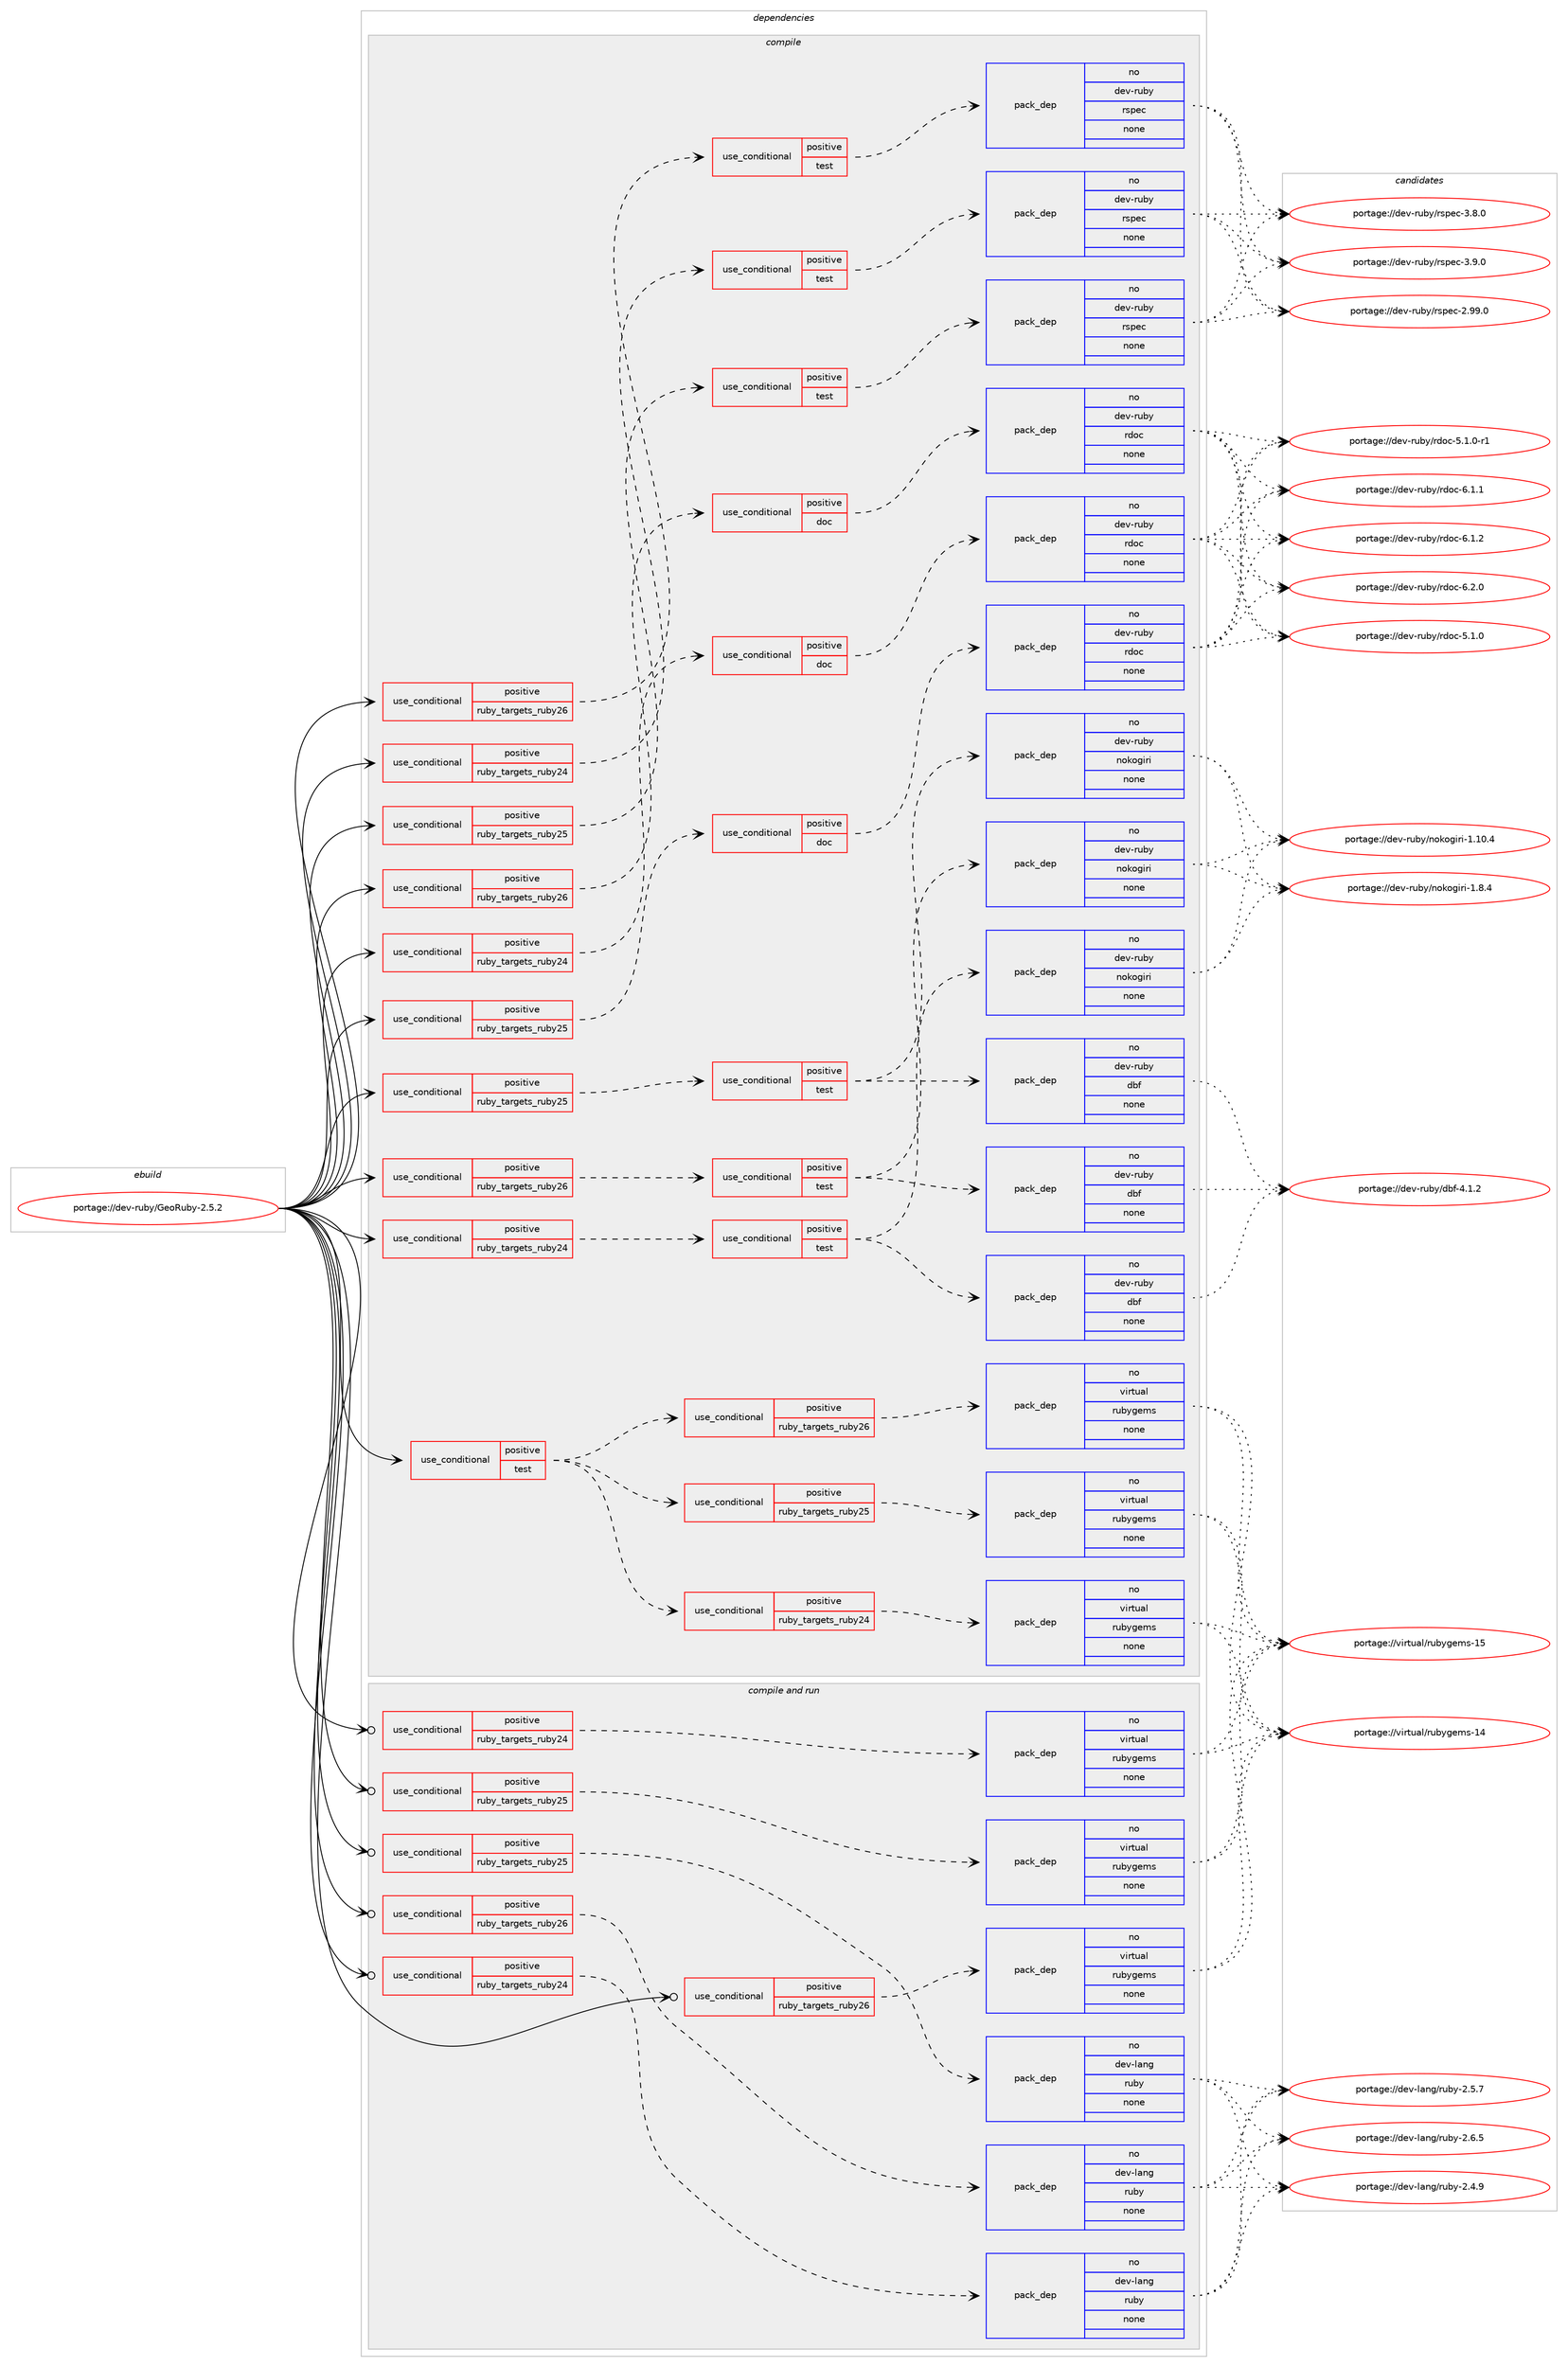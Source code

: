 digraph prolog {

# *************
# Graph options
# *************

newrank=true;
concentrate=true;
compound=true;
graph [rankdir=LR,fontname=Helvetica,fontsize=10,ranksep=1.5];#, ranksep=2.5, nodesep=0.2];
edge  [arrowhead=vee];
node  [fontname=Helvetica,fontsize=10];

# **********
# The ebuild
# **********

subgraph cluster_leftcol {
color=gray;
rank=same;
label=<<i>ebuild</i>>;
id [label="portage://dev-ruby/GeoRuby-2.5.2", color=red, width=4, href="../dev-ruby/GeoRuby-2.5.2.svg"];
}

# ****************
# The dependencies
# ****************

subgraph cluster_midcol {
color=gray;
label=<<i>dependencies</i>>;
subgraph cluster_compile {
fillcolor="#eeeeee";
style=filled;
label=<<i>compile</i>>;
subgraph cond45999 {
dependency208677 [label=<<TABLE BORDER="0" CELLBORDER="1" CELLSPACING="0" CELLPADDING="4"><TR><TD ROWSPAN="3" CELLPADDING="10">use_conditional</TD></TR><TR><TD>positive</TD></TR><TR><TD>ruby_targets_ruby24</TD></TR></TABLE>>, shape=none, color=red];
subgraph cond46000 {
dependency208678 [label=<<TABLE BORDER="0" CELLBORDER="1" CELLSPACING="0" CELLPADDING="4"><TR><TD ROWSPAN="3" CELLPADDING="10">use_conditional</TD></TR><TR><TD>positive</TD></TR><TR><TD>doc</TD></TR></TABLE>>, shape=none, color=red];
subgraph pack159252 {
dependency208679 [label=<<TABLE BORDER="0" CELLBORDER="1" CELLSPACING="0" CELLPADDING="4" WIDTH="220"><TR><TD ROWSPAN="6" CELLPADDING="30">pack_dep</TD></TR><TR><TD WIDTH="110">no</TD></TR><TR><TD>dev-ruby</TD></TR><TR><TD>rdoc</TD></TR><TR><TD>none</TD></TR><TR><TD></TD></TR></TABLE>>, shape=none, color=blue];
}
dependency208678:e -> dependency208679:w [weight=20,style="dashed",arrowhead="vee"];
}
dependency208677:e -> dependency208678:w [weight=20,style="dashed",arrowhead="vee"];
}
id:e -> dependency208677:w [weight=20,style="solid",arrowhead="vee"];
subgraph cond46001 {
dependency208680 [label=<<TABLE BORDER="0" CELLBORDER="1" CELLSPACING="0" CELLPADDING="4"><TR><TD ROWSPAN="3" CELLPADDING="10">use_conditional</TD></TR><TR><TD>positive</TD></TR><TR><TD>ruby_targets_ruby24</TD></TR></TABLE>>, shape=none, color=red];
subgraph cond46002 {
dependency208681 [label=<<TABLE BORDER="0" CELLBORDER="1" CELLSPACING="0" CELLPADDING="4"><TR><TD ROWSPAN="3" CELLPADDING="10">use_conditional</TD></TR><TR><TD>positive</TD></TR><TR><TD>test</TD></TR></TABLE>>, shape=none, color=red];
subgraph pack159253 {
dependency208682 [label=<<TABLE BORDER="0" CELLBORDER="1" CELLSPACING="0" CELLPADDING="4" WIDTH="220"><TR><TD ROWSPAN="6" CELLPADDING="30">pack_dep</TD></TR><TR><TD WIDTH="110">no</TD></TR><TR><TD>dev-ruby</TD></TR><TR><TD>dbf</TD></TR><TR><TD>none</TD></TR><TR><TD></TD></TR></TABLE>>, shape=none, color=blue];
}
dependency208681:e -> dependency208682:w [weight=20,style="dashed",arrowhead="vee"];
subgraph pack159254 {
dependency208683 [label=<<TABLE BORDER="0" CELLBORDER="1" CELLSPACING="0" CELLPADDING="4" WIDTH="220"><TR><TD ROWSPAN="6" CELLPADDING="30">pack_dep</TD></TR><TR><TD WIDTH="110">no</TD></TR><TR><TD>dev-ruby</TD></TR><TR><TD>nokogiri</TD></TR><TR><TD>none</TD></TR><TR><TD></TD></TR></TABLE>>, shape=none, color=blue];
}
dependency208681:e -> dependency208683:w [weight=20,style="dashed",arrowhead="vee"];
}
dependency208680:e -> dependency208681:w [weight=20,style="dashed",arrowhead="vee"];
}
id:e -> dependency208680:w [weight=20,style="solid",arrowhead="vee"];
subgraph cond46003 {
dependency208684 [label=<<TABLE BORDER="0" CELLBORDER="1" CELLSPACING="0" CELLPADDING="4"><TR><TD ROWSPAN="3" CELLPADDING="10">use_conditional</TD></TR><TR><TD>positive</TD></TR><TR><TD>ruby_targets_ruby24</TD></TR></TABLE>>, shape=none, color=red];
subgraph cond46004 {
dependency208685 [label=<<TABLE BORDER="0" CELLBORDER="1" CELLSPACING="0" CELLPADDING="4"><TR><TD ROWSPAN="3" CELLPADDING="10">use_conditional</TD></TR><TR><TD>positive</TD></TR><TR><TD>test</TD></TR></TABLE>>, shape=none, color=red];
subgraph pack159255 {
dependency208686 [label=<<TABLE BORDER="0" CELLBORDER="1" CELLSPACING="0" CELLPADDING="4" WIDTH="220"><TR><TD ROWSPAN="6" CELLPADDING="30">pack_dep</TD></TR><TR><TD WIDTH="110">no</TD></TR><TR><TD>dev-ruby</TD></TR><TR><TD>rspec</TD></TR><TR><TD>none</TD></TR><TR><TD></TD></TR></TABLE>>, shape=none, color=blue];
}
dependency208685:e -> dependency208686:w [weight=20,style="dashed",arrowhead="vee"];
}
dependency208684:e -> dependency208685:w [weight=20,style="dashed",arrowhead="vee"];
}
id:e -> dependency208684:w [weight=20,style="solid",arrowhead="vee"];
subgraph cond46005 {
dependency208687 [label=<<TABLE BORDER="0" CELLBORDER="1" CELLSPACING="0" CELLPADDING="4"><TR><TD ROWSPAN="3" CELLPADDING="10">use_conditional</TD></TR><TR><TD>positive</TD></TR><TR><TD>ruby_targets_ruby25</TD></TR></TABLE>>, shape=none, color=red];
subgraph cond46006 {
dependency208688 [label=<<TABLE BORDER="0" CELLBORDER="1" CELLSPACING="0" CELLPADDING="4"><TR><TD ROWSPAN="3" CELLPADDING="10">use_conditional</TD></TR><TR><TD>positive</TD></TR><TR><TD>doc</TD></TR></TABLE>>, shape=none, color=red];
subgraph pack159256 {
dependency208689 [label=<<TABLE BORDER="0" CELLBORDER="1" CELLSPACING="0" CELLPADDING="4" WIDTH="220"><TR><TD ROWSPAN="6" CELLPADDING="30">pack_dep</TD></TR><TR><TD WIDTH="110">no</TD></TR><TR><TD>dev-ruby</TD></TR><TR><TD>rdoc</TD></TR><TR><TD>none</TD></TR><TR><TD></TD></TR></TABLE>>, shape=none, color=blue];
}
dependency208688:e -> dependency208689:w [weight=20,style="dashed",arrowhead="vee"];
}
dependency208687:e -> dependency208688:w [weight=20,style="dashed",arrowhead="vee"];
}
id:e -> dependency208687:w [weight=20,style="solid",arrowhead="vee"];
subgraph cond46007 {
dependency208690 [label=<<TABLE BORDER="0" CELLBORDER="1" CELLSPACING="0" CELLPADDING="4"><TR><TD ROWSPAN="3" CELLPADDING="10">use_conditional</TD></TR><TR><TD>positive</TD></TR><TR><TD>ruby_targets_ruby25</TD></TR></TABLE>>, shape=none, color=red];
subgraph cond46008 {
dependency208691 [label=<<TABLE BORDER="0" CELLBORDER="1" CELLSPACING="0" CELLPADDING="4"><TR><TD ROWSPAN="3" CELLPADDING="10">use_conditional</TD></TR><TR><TD>positive</TD></TR><TR><TD>test</TD></TR></TABLE>>, shape=none, color=red];
subgraph pack159257 {
dependency208692 [label=<<TABLE BORDER="0" CELLBORDER="1" CELLSPACING="0" CELLPADDING="4" WIDTH="220"><TR><TD ROWSPAN="6" CELLPADDING="30">pack_dep</TD></TR><TR><TD WIDTH="110">no</TD></TR><TR><TD>dev-ruby</TD></TR><TR><TD>dbf</TD></TR><TR><TD>none</TD></TR><TR><TD></TD></TR></TABLE>>, shape=none, color=blue];
}
dependency208691:e -> dependency208692:w [weight=20,style="dashed",arrowhead="vee"];
subgraph pack159258 {
dependency208693 [label=<<TABLE BORDER="0" CELLBORDER="1" CELLSPACING="0" CELLPADDING="4" WIDTH="220"><TR><TD ROWSPAN="6" CELLPADDING="30">pack_dep</TD></TR><TR><TD WIDTH="110">no</TD></TR><TR><TD>dev-ruby</TD></TR><TR><TD>nokogiri</TD></TR><TR><TD>none</TD></TR><TR><TD></TD></TR></TABLE>>, shape=none, color=blue];
}
dependency208691:e -> dependency208693:w [weight=20,style="dashed",arrowhead="vee"];
}
dependency208690:e -> dependency208691:w [weight=20,style="dashed",arrowhead="vee"];
}
id:e -> dependency208690:w [weight=20,style="solid",arrowhead="vee"];
subgraph cond46009 {
dependency208694 [label=<<TABLE BORDER="0" CELLBORDER="1" CELLSPACING="0" CELLPADDING="4"><TR><TD ROWSPAN="3" CELLPADDING="10">use_conditional</TD></TR><TR><TD>positive</TD></TR><TR><TD>ruby_targets_ruby25</TD></TR></TABLE>>, shape=none, color=red];
subgraph cond46010 {
dependency208695 [label=<<TABLE BORDER="0" CELLBORDER="1" CELLSPACING="0" CELLPADDING="4"><TR><TD ROWSPAN="3" CELLPADDING="10">use_conditional</TD></TR><TR><TD>positive</TD></TR><TR><TD>test</TD></TR></TABLE>>, shape=none, color=red];
subgraph pack159259 {
dependency208696 [label=<<TABLE BORDER="0" CELLBORDER="1" CELLSPACING="0" CELLPADDING="4" WIDTH="220"><TR><TD ROWSPAN="6" CELLPADDING="30">pack_dep</TD></TR><TR><TD WIDTH="110">no</TD></TR><TR><TD>dev-ruby</TD></TR><TR><TD>rspec</TD></TR><TR><TD>none</TD></TR><TR><TD></TD></TR></TABLE>>, shape=none, color=blue];
}
dependency208695:e -> dependency208696:w [weight=20,style="dashed",arrowhead="vee"];
}
dependency208694:e -> dependency208695:w [weight=20,style="dashed",arrowhead="vee"];
}
id:e -> dependency208694:w [weight=20,style="solid",arrowhead="vee"];
subgraph cond46011 {
dependency208697 [label=<<TABLE BORDER="0" CELLBORDER="1" CELLSPACING="0" CELLPADDING="4"><TR><TD ROWSPAN="3" CELLPADDING="10">use_conditional</TD></TR><TR><TD>positive</TD></TR><TR><TD>ruby_targets_ruby26</TD></TR></TABLE>>, shape=none, color=red];
subgraph cond46012 {
dependency208698 [label=<<TABLE BORDER="0" CELLBORDER="1" CELLSPACING="0" CELLPADDING="4"><TR><TD ROWSPAN="3" CELLPADDING="10">use_conditional</TD></TR><TR><TD>positive</TD></TR><TR><TD>doc</TD></TR></TABLE>>, shape=none, color=red];
subgraph pack159260 {
dependency208699 [label=<<TABLE BORDER="0" CELLBORDER="1" CELLSPACING="0" CELLPADDING="4" WIDTH="220"><TR><TD ROWSPAN="6" CELLPADDING="30">pack_dep</TD></TR><TR><TD WIDTH="110">no</TD></TR><TR><TD>dev-ruby</TD></TR><TR><TD>rdoc</TD></TR><TR><TD>none</TD></TR><TR><TD></TD></TR></TABLE>>, shape=none, color=blue];
}
dependency208698:e -> dependency208699:w [weight=20,style="dashed",arrowhead="vee"];
}
dependency208697:e -> dependency208698:w [weight=20,style="dashed",arrowhead="vee"];
}
id:e -> dependency208697:w [weight=20,style="solid",arrowhead="vee"];
subgraph cond46013 {
dependency208700 [label=<<TABLE BORDER="0" CELLBORDER="1" CELLSPACING="0" CELLPADDING="4"><TR><TD ROWSPAN="3" CELLPADDING="10">use_conditional</TD></TR><TR><TD>positive</TD></TR><TR><TD>ruby_targets_ruby26</TD></TR></TABLE>>, shape=none, color=red];
subgraph cond46014 {
dependency208701 [label=<<TABLE BORDER="0" CELLBORDER="1" CELLSPACING="0" CELLPADDING="4"><TR><TD ROWSPAN="3" CELLPADDING="10">use_conditional</TD></TR><TR><TD>positive</TD></TR><TR><TD>test</TD></TR></TABLE>>, shape=none, color=red];
subgraph pack159261 {
dependency208702 [label=<<TABLE BORDER="0" CELLBORDER="1" CELLSPACING="0" CELLPADDING="4" WIDTH="220"><TR><TD ROWSPAN="6" CELLPADDING="30">pack_dep</TD></TR><TR><TD WIDTH="110">no</TD></TR><TR><TD>dev-ruby</TD></TR><TR><TD>dbf</TD></TR><TR><TD>none</TD></TR><TR><TD></TD></TR></TABLE>>, shape=none, color=blue];
}
dependency208701:e -> dependency208702:w [weight=20,style="dashed",arrowhead="vee"];
subgraph pack159262 {
dependency208703 [label=<<TABLE BORDER="0" CELLBORDER="1" CELLSPACING="0" CELLPADDING="4" WIDTH="220"><TR><TD ROWSPAN="6" CELLPADDING="30">pack_dep</TD></TR><TR><TD WIDTH="110">no</TD></TR><TR><TD>dev-ruby</TD></TR><TR><TD>nokogiri</TD></TR><TR><TD>none</TD></TR><TR><TD></TD></TR></TABLE>>, shape=none, color=blue];
}
dependency208701:e -> dependency208703:w [weight=20,style="dashed",arrowhead="vee"];
}
dependency208700:e -> dependency208701:w [weight=20,style="dashed",arrowhead="vee"];
}
id:e -> dependency208700:w [weight=20,style="solid",arrowhead="vee"];
subgraph cond46015 {
dependency208704 [label=<<TABLE BORDER="0" CELLBORDER="1" CELLSPACING="0" CELLPADDING="4"><TR><TD ROWSPAN="3" CELLPADDING="10">use_conditional</TD></TR><TR><TD>positive</TD></TR><TR><TD>ruby_targets_ruby26</TD></TR></TABLE>>, shape=none, color=red];
subgraph cond46016 {
dependency208705 [label=<<TABLE BORDER="0" CELLBORDER="1" CELLSPACING="0" CELLPADDING="4"><TR><TD ROWSPAN="3" CELLPADDING="10">use_conditional</TD></TR><TR><TD>positive</TD></TR><TR><TD>test</TD></TR></TABLE>>, shape=none, color=red];
subgraph pack159263 {
dependency208706 [label=<<TABLE BORDER="0" CELLBORDER="1" CELLSPACING="0" CELLPADDING="4" WIDTH="220"><TR><TD ROWSPAN="6" CELLPADDING="30">pack_dep</TD></TR><TR><TD WIDTH="110">no</TD></TR><TR><TD>dev-ruby</TD></TR><TR><TD>rspec</TD></TR><TR><TD>none</TD></TR><TR><TD></TD></TR></TABLE>>, shape=none, color=blue];
}
dependency208705:e -> dependency208706:w [weight=20,style="dashed",arrowhead="vee"];
}
dependency208704:e -> dependency208705:w [weight=20,style="dashed",arrowhead="vee"];
}
id:e -> dependency208704:w [weight=20,style="solid",arrowhead="vee"];
subgraph cond46017 {
dependency208707 [label=<<TABLE BORDER="0" CELLBORDER="1" CELLSPACING="0" CELLPADDING="4"><TR><TD ROWSPAN="3" CELLPADDING="10">use_conditional</TD></TR><TR><TD>positive</TD></TR><TR><TD>test</TD></TR></TABLE>>, shape=none, color=red];
subgraph cond46018 {
dependency208708 [label=<<TABLE BORDER="0" CELLBORDER="1" CELLSPACING="0" CELLPADDING="4"><TR><TD ROWSPAN="3" CELLPADDING="10">use_conditional</TD></TR><TR><TD>positive</TD></TR><TR><TD>ruby_targets_ruby24</TD></TR></TABLE>>, shape=none, color=red];
subgraph pack159264 {
dependency208709 [label=<<TABLE BORDER="0" CELLBORDER="1" CELLSPACING="0" CELLPADDING="4" WIDTH="220"><TR><TD ROWSPAN="6" CELLPADDING="30">pack_dep</TD></TR><TR><TD WIDTH="110">no</TD></TR><TR><TD>virtual</TD></TR><TR><TD>rubygems</TD></TR><TR><TD>none</TD></TR><TR><TD></TD></TR></TABLE>>, shape=none, color=blue];
}
dependency208708:e -> dependency208709:w [weight=20,style="dashed",arrowhead="vee"];
}
dependency208707:e -> dependency208708:w [weight=20,style="dashed",arrowhead="vee"];
subgraph cond46019 {
dependency208710 [label=<<TABLE BORDER="0" CELLBORDER="1" CELLSPACING="0" CELLPADDING="4"><TR><TD ROWSPAN="3" CELLPADDING="10">use_conditional</TD></TR><TR><TD>positive</TD></TR><TR><TD>ruby_targets_ruby25</TD></TR></TABLE>>, shape=none, color=red];
subgraph pack159265 {
dependency208711 [label=<<TABLE BORDER="0" CELLBORDER="1" CELLSPACING="0" CELLPADDING="4" WIDTH="220"><TR><TD ROWSPAN="6" CELLPADDING="30">pack_dep</TD></TR><TR><TD WIDTH="110">no</TD></TR><TR><TD>virtual</TD></TR><TR><TD>rubygems</TD></TR><TR><TD>none</TD></TR><TR><TD></TD></TR></TABLE>>, shape=none, color=blue];
}
dependency208710:e -> dependency208711:w [weight=20,style="dashed",arrowhead="vee"];
}
dependency208707:e -> dependency208710:w [weight=20,style="dashed",arrowhead="vee"];
subgraph cond46020 {
dependency208712 [label=<<TABLE BORDER="0" CELLBORDER="1" CELLSPACING="0" CELLPADDING="4"><TR><TD ROWSPAN="3" CELLPADDING="10">use_conditional</TD></TR><TR><TD>positive</TD></TR><TR><TD>ruby_targets_ruby26</TD></TR></TABLE>>, shape=none, color=red];
subgraph pack159266 {
dependency208713 [label=<<TABLE BORDER="0" CELLBORDER="1" CELLSPACING="0" CELLPADDING="4" WIDTH="220"><TR><TD ROWSPAN="6" CELLPADDING="30">pack_dep</TD></TR><TR><TD WIDTH="110">no</TD></TR><TR><TD>virtual</TD></TR><TR><TD>rubygems</TD></TR><TR><TD>none</TD></TR><TR><TD></TD></TR></TABLE>>, shape=none, color=blue];
}
dependency208712:e -> dependency208713:w [weight=20,style="dashed",arrowhead="vee"];
}
dependency208707:e -> dependency208712:w [weight=20,style="dashed",arrowhead="vee"];
}
id:e -> dependency208707:w [weight=20,style="solid",arrowhead="vee"];
}
subgraph cluster_compileandrun {
fillcolor="#eeeeee";
style=filled;
label=<<i>compile and run</i>>;
subgraph cond46021 {
dependency208714 [label=<<TABLE BORDER="0" CELLBORDER="1" CELLSPACING="0" CELLPADDING="4"><TR><TD ROWSPAN="3" CELLPADDING="10">use_conditional</TD></TR><TR><TD>positive</TD></TR><TR><TD>ruby_targets_ruby24</TD></TR></TABLE>>, shape=none, color=red];
subgraph pack159267 {
dependency208715 [label=<<TABLE BORDER="0" CELLBORDER="1" CELLSPACING="0" CELLPADDING="4" WIDTH="220"><TR><TD ROWSPAN="6" CELLPADDING="30">pack_dep</TD></TR><TR><TD WIDTH="110">no</TD></TR><TR><TD>dev-lang</TD></TR><TR><TD>ruby</TD></TR><TR><TD>none</TD></TR><TR><TD></TD></TR></TABLE>>, shape=none, color=blue];
}
dependency208714:e -> dependency208715:w [weight=20,style="dashed",arrowhead="vee"];
}
id:e -> dependency208714:w [weight=20,style="solid",arrowhead="odotvee"];
subgraph cond46022 {
dependency208716 [label=<<TABLE BORDER="0" CELLBORDER="1" CELLSPACING="0" CELLPADDING="4"><TR><TD ROWSPAN="3" CELLPADDING="10">use_conditional</TD></TR><TR><TD>positive</TD></TR><TR><TD>ruby_targets_ruby24</TD></TR></TABLE>>, shape=none, color=red];
subgraph pack159268 {
dependency208717 [label=<<TABLE BORDER="0" CELLBORDER="1" CELLSPACING="0" CELLPADDING="4" WIDTH="220"><TR><TD ROWSPAN="6" CELLPADDING="30">pack_dep</TD></TR><TR><TD WIDTH="110">no</TD></TR><TR><TD>virtual</TD></TR><TR><TD>rubygems</TD></TR><TR><TD>none</TD></TR><TR><TD></TD></TR></TABLE>>, shape=none, color=blue];
}
dependency208716:e -> dependency208717:w [weight=20,style="dashed",arrowhead="vee"];
}
id:e -> dependency208716:w [weight=20,style="solid",arrowhead="odotvee"];
subgraph cond46023 {
dependency208718 [label=<<TABLE BORDER="0" CELLBORDER="1" CELLSPACING="0" CELLPADDING="4"><TR><TD ROWSPAN="3" CELLPADDING="10">use_conditional</TD></TR><TR><TD>positive</TD></TR><TR><TD>ruby_targets_ruby25</TD></TR></TABLE>>, shape=none, color=red];
subgraph pack159269 {
dependency208719 [label=<<TABLE BORDER="0" CELLBORDER="1" CELLSPACING="0" CELLPADDING="4" WIDTH="220"><TR><TD ROWSPAN="6" CELLPADDING="30">pack_dep</TD></TR><TR><TD WIDTH="110">no</TD></TR><TR><TD>dev-lang</TD></TR><TR><TD>ruby</TD></TR><TR><TD>none</TD></TR><TR><TD></TD></TR></TABLE>>, shape=none, color=blue];
}
dependency208718:e -> dependency208719:w [weight=20,style="dashed",arrowhead="vee"];
}
id:e -> dependency208718:w [weight=20,style="solid",arrowhead="odotvee"];
subgraph cond46024 {
dependency208720 [label=<<TABLE BORDER="0" CELLBORDER="1" CELLSPACING="0" CELLPADDING="4"><TR><TD ROWSPAN="3" CELLPADDING="10">use_conditional</TD></TR><TR><TD>positive</TD></TR><TR><TD>ruby_targets_ruby25</TD></TR></TABLE>>, shape=none, color=red];
subgraph pack159270 {
dependency208721 [label=<<TABLE BORDER="0" CELLBORDER="1" CELLSPACING="0" CELLPADDING="4" WIDTH="220"><TR><TD ROWSPAN="6" CELLPADDING="30">pack_dep</TD></TR><TR><TD WIDTH="110">no</TD></TR><TR><TD>virtual</TD></TR><TR><TD>rubygems</TD></TR><TR><TD>none</TD></TR><TR><TD></TD></TR></TABLE>>, shape=none, color=blue];
}
dependency208720:e -> dependency208721:w [weight=20,style="dashed",arrowhead="vee"];
}
id:e -> dependency208720:w [weight=20,style="solid",arrowhead="odotvee"];
subgraph cond46025 {
dependency208722 [label=<<TABLE BORDER="0" CELLBORDER="1" CELLSPACING="0" CELLPADDING="4"><TR><TD ROWSPAN="3" CELLPADDING="10">use_conditional</TD></TR><TR><TD>positive</TD></TR><TR><TD>ruby_targets_ruby26</TD></TR></TABLE>>, shape=none, color=red];
subgraph pack159271 {
dependency208723 [label=<<TABLE BORDER="0" CELLBORDER="1" CELLSPACING="0" CELLPADDING="4" WIDTH="220"><TR><TD ROWSPAN="6" CELLPADDING="30">pack_dep</TD></TR><TR><TD WIDTH="110">no</TD></TR><TR><TD>dev-lang</TD></TR><TR><TD>ruby</TD></TR><TR><TD>none</TD></TR><TR><TD></TD></TR></TABLE>>, shape=none, color=blue];
}
dependency208722:e -> dependency208723:w [weight=20,style="dashed",arrowhead="vee"];
}
id:e -> dependency208722:w [weight=20,style="solid",arrowhead="odotvee"];
subgraph cond46026 {
dependency208724 [label=<<TABLE BORDER="0" CELLBORDER="1" CELLSPACING="0" CELLPADDING="4"><TR><TD ROWSPAN="3" CELLPADDING="10">use_conditional</TD></TR><TR><TD>positive</TD></TR><TR><TD>ruby_targets_ruby26</TD></TR></TABLE>>, shape=none, color=red];
subgraph pack159272 {
dependency208725 [label=<<TABLE BORDER="0" CELLBORDER="1" CELLSPACING="0" CELLPADDING="4" WIDTH="220"><TR><TD ROWSPAN="6" CELLPADDING="30">pack_dep</TD></TR><TR><TD WIDTH="110">no</TD></TR><TR><TD>virtual</TD></TR><TR><TD>rubygems</TD></TR><TR><TD>none</TD></TR><TR><TD></TD></TR></TABLE>>, shape=none, color=blue];
}
dependency208724:e -> dependency208725:w [weight=20,style="dashed",arrowhead="vee"];
}
id:e -> dependency208724:w [weight=20,style="solid",arrowhead="odotvee"];
}
subgraph cluster_run {
fillcolor="#eeeeee";
style=filled;
label=<<i>run</i>>;
}
}

# **************
# The candidates
# **************

subgraph cluster_choices {
rank=same;
color=gray;
label=<<i>candidates</i>>;

subgraph choice159252 {
color=black;
nodesep=1;
choiceportage10010111845114117981214711410011199455346494648 [label="portage://dev-ruby/rdoc-5.1.0", color=red, width=4,href="../dev-ruby/rdoc-5.1.0.svg"];
choiceportage100101118451141179812147114100111994553464946484511449 [label="portage://dev-ruby/rdoc-5.1.0-r1", color=red, width=4,href="../dev-ruby/rdoc-5.1.0-r1.svg"];
choiceportage10010111845114117981214711410011199455446494649 [label="portage://dev-ruby/rdoc-6.1.1", color=red, width=4,href="../dev-ruby/rdoc-6.1.1.svg"];
choiceportage10010111845114117981214711410011199455446494650 [label="portage://dev-ruby/rdoc-6.1.2", color=red, width=4,href="../dev-ruby/rdoc-6.1.2.svg"];
choiceportage10010111845114117981214711410011199455446504648 [label="portage://dev-ruby/rdoc-6.2.0", color=red, width=4,href="../dev-ruby/rdoc-6.2.0.svg"];
dependency208679:e -> choiceportage10010111845114117981214711410011199455346494648:w [style=dotted,weight="100"];
dependency208679:e -> choiceportage100101118451141179812147114100111994553464946484511449:w [style=dotted,weight="100"];
dependency208679:e -> choiceportage10010111845114117981214711410011199455446494649:w [style=dotted,weight="100"];
dependency208679:e -> choiceportage10010111845114117981214711410011199455446494650:w [style=dotted,weight="100"];
dependency208679:e -> choiceportage10010111845114117981214711410011199455446504648:w [style=dotted,weight="100"];
}
subgraph choice159253 {
color=black;
nodesep=1;
choiceportage10010111845114117981214710098102455246494650 [label="portage://dev-ruby/dbf-4.1.2", color=red, width=4,href="../dev-ruby/dbf-4.1.2.svg"];
dependency208682:e -> choiceportage10010111845114117981214710098102455246494650:w [style=dotted,weight="100"];
}
subgraph choice159254 {
color=black;
nodesep=1;
choiceportage10010111845114117981214711011110711110310511410545494649484652 [label="portage://dev-ruby/nokogiri-1.10.4", color=red, width=4,href="../dev-ruby/nokogiri-1.10.4.svg"];
choiceportage100101118451141179812147110111107111103105114105454946564652 [label="portage://dev-ruby/nokogiri-1.8.4", color=red, width=4,href="../dev-ruby/nokogiri-1.8.4.svg"];
dependency208683:e -> choiceportage10010111845114117981214711011110711110310511410545494649484652:w [style=dotted,weight="100"];
dependency208683:e -> choiceportage100101118451141179812147110111107111103105114105454946564652:w [style=dotted,weight="100"];
}
subgraph choice159255 {
color=black;
nodesep=1;
choiceportage1001011184511411798121471141151121019945504657574648 [label="portage://dev-ruby/rspec-2.99.0", color=red, width=4,href="../dev-ruby/rspec-2.99.0.svg"];
choiceportage10010111845114117981214711411511210199455146564648 [label="portage://dev-ruby/rspec-3.8.0", color=red, width=4,href="../dev-ruby/rspec-3.8.0.svg"];
choiceportage10010111845114117981214711411511210199455146574648 [label="portage://dev-ruby/rspec-3.9.0", color=red, width=4,href="../dev-ruby/rspec-3.9.0.svg"];
dependency208686:e -> choiceportage1001011184511411798121471141151121019945504657574648:w [style=dotted,weight="100"];
dependency208686:e -> choiceportage10010111845114117981214711411511210199455146564648:w [style=dotted,weight="100"];
dependency208686:e -> choiceportage10010111845114117981214711411511210199455146574648:w [style=dotted,weight="100"];
}
subgraph choice159256 {
color=black;
nodesep=1;
choiceportage10010111845114117981214711410011199455346494648 [label="portage://dev-ruby/rdoc-5.1.0", color=red, width=4,href="../dev-ruby/rdoc-5.1.0.svg"];
choiceportage100101118451141179812147114100111994553464946484511449 [label="portage://dev-ruby/rdoc-5.1.0-r1", color=red, width=4,href="../dev-ruby/rdoc-5.1.0-r1.svg"];
choiceportage10010111845114117981214711410011199455446494649 [label="portage://dev-ruby/rdoc-6.1.1", color=red, width=4,href="../dev-ruby/rdoc-6.1.1.svg"];
choiceportage10010111845114117981214711410011199455446494650 [label="portage://dev-ruby/rdoc-6.1.2", color=red, width=4,href="../dev-ruby/rdoc-6.1.2.svg"];
choiceportage10010111845114117981214711410011199455446504648 [label="portage://dev-ruby/rdoc-6.2.0", color=red, width=4,href="../dev-ruby/rdoc-6.2.0.svg"];
dependency208689:e -> choiceportage10010111845114117981214711410011199455346494648:w [style=dotted,weight="100"];
dependency208689:e -> choiceportage100101118451141179812147114100111994553464946484511449:w [style=dotted,weight="100"];
dependency208689:e -> choiceportage10010111845114117981214711410011199455446494649:w [style=dotted,weight="100"];
dependency208689:e -> choiceportage10010111845114117981214711410011199455446494650:w [style=dotted,weight="100"];
dependency208689:e -> choiceportage10010111845114117981214711410011199455446504648:w [style=dotted,weight="100"];
}
subgraph choice159257 {
color=black;
nodesep=1;
choiceportage10010111845114117981214710098102455246494650 [label="portage://dev-ruby/dbf-4.1.2", color=red, width=4,href="../dev-ruby/dbf-4.1.2.svg"];
dependency208692:e -> choiceportage10010111845114117981214710098102455246494650:w [style=dotted,weight="100"];
}
subgraph choice159258 {
color=black;
nodesep=1;
choiceportage10010111845114117981214711011110711110310511410545494649484652 [label="portage://dev-ruby/nokogiri-1.10.4", color=red, width=4,href="../dev-ruby/nokogiri-1.10.4.svg"];
choiceportage100101118451141179812147110111107111103105114105454946564652 [label="portage://dev-ruby/nokogiri-1.8.4", color=red, width=4,href="../dev-ruby/nokogiri-1.8.4.svg"];
dependency208693:e -> choiceportage10010111845114117981214711011110711110310511410545494649484652:w [style=dotted,weight="100"];
dependency208693:e -> choiceportage100101118451141179812147110111107111103105114105454946564652:w [style=dotted,weight="100"];
}
subgraph choice159259 {
color=black;
nodesep=1;
choiceportage1001011184511411798121471141151121019945504657574648 [label="portage://dev-ruby/rspec-2.99.0", color=red, width=4,href="../dev-ruby/rspec-2.99.0.svg"];
choiceportage10010111845114117981214711411511210199455146564648 [label="portage://dev-ruby/rspec-3.8.0", color=red, width=4,href="../dev-ruby/rspec-3.8.0.svg"];
choiceportage10010111845114117981214711411511210199455146574648 [label="portage://dev-ruby/rspec-3.9.0", color=red, width=4,href="../dev-ruby/rspec-3.9.0.svg"];
dependency208696:e -> choiceportage1001011184511411798121471141151121019945504657574648:w [style=dotted,weight="100"];
dependency208696:e -> choiceportage10010111845114117981214711411511210199455146564648:w [style=dotted,weight="100"];
dependency208696:e -> choiceportage10010111845114117981214711411511210199455146574648:w [style=dotted,weight="100"];
}
subgraph choice159260 {
color=black;
nodesep=1;
choiceportage10010111845114117981214711410011199455346494648 [label="portage://dev-ruby/rdoc-5.1.0", color=red, width=4,href="../dev-ruby/rdoc-5.1.0.svg"];
choiceportage100101118451141179812147114100111994553464946484511449 [label="portage://dev-ruby/rdoc-5.1.0-r1", color=red, width=4,href="../dev-ruby/rdoc-5.1.0-r1.svg"];
choiceportage10010111845114117981214711410011199455446494649 [label="portage://dev-ruby/rdoc-6.1.1", color=red, width=4,href="../dev-ruby/rdoc-6.1.1.svg"];
choiceportage10010111845114117981214711410011199455446494650 [label="portage://dev-ruby/rdoc-6.1.2", color=red, width=4,href="../dev-ruby/rdoc-6.1.2.svg"];
choiceportage10010111845114117981214711410011199455446504648 [label="portage://dev-ruby/rdoc-6.2.0", color=red, width=4,href="../dev-ruby/rdoc-6.2.0.svg"];
dependency208699:e -> choiceportage10010111845114117981214711410011199455346494648:w [style=dotted,weight="100"];
dependency208699:e -> choiceportage100101118451141179812147114100111994553464946484511449:w [style=dotted,weight="100"];
dependency208699:e -> choiceportage10010111845114117981214711410011199455446494649:w [style=dotted,weight="100"];
dependency208699:e -> choiceportage10010111845114117981214711410011199455446494650:w [style=dotted,weight="100"];
dependency208699:e -> choiceportage10010111845114117981214711410011199455446504648:w [style=dotted,weight="100"];
}
subgraph choice159261 {
color=black;
nodesep=1;
choiceportage10010111845114117981214710098102455246494650 [label="portage://dev-ruby/dbf-4.1.2", color=red, width=4,href="../dev-ruby/dbf-4.1.2.svg"];
dependency208702:e -> choiceportage10010111845114117981214710098102455246494650:w [style=dotted,weight="100"];
}
subgraph choice159262 {
color=black;
nodesep=1;
choiceportage10010111845114117981214711011110711110310511410545494649484652 [label="portage://dev-ruby/nokogiri-1.10.4", color=red, width=4,href="../dev-ruby/nokogiri-1.10.4.svg"];
choiceportage100101118451141179812147110111107111103105114105454946564652 [label="portage://dev-ruby/nokogiri-1.8.4", color=red, width=4,href="../dev-ruby/nokogiri-1.8.4.svg"];
dependency208703:e -> choiceportage10010111845114117981214711011110711110310511410545494649484652:w [style=dotted,weight="100"];
dependency208703:e -> choiceportage100101118451141179812147110111107111103105114105454946564652:w [style=dotted,weight="100"];
}
subgraph choice159263 {
color=black;
nodesep=1;
choiceportage1001011184511411798121471141151121019945504657574648 [label="portage://dev-ruby/rspec-2.99.0", color=red, width=4,href="../dev-ruby/rspec-2.99.0.svg"];
choiceportage10010111845114117981214711411511210199455146564648 [label="portage://dev-ruby/rspec-3.8.0", color=red, width=4,href="../dev-ruby/rspec-3.8.0.svg"];
choiceportage10010111845114117981214711411511210199455146574648 [label="portage://dev-ruby/rspec-3.9.0", color=red, width=4,href="../dev-ruby/rspec-3.9.0.svg"];
dependency208706:e -> choiceportage1001011184511411798121471141151121019945504657574648:w [style=dotted,weight="100"];
dependency208706:e -> choiceportage10010111845114117981214711411511210199455146564648:w [style=dotted,weight="100"];
dependency208706:e -> choiceportage10010111845114117981214711411511210199455146574648:w [style=dotted,weight="100"];
}
subgraph choice159264 {
color=black;
nodesep=1;
choiceportage118105114116117971084711411798121103101109115454952 [label="portage://virtual/rubygems-14", color=red, width=4,href="../virtual/rubygems-14.svg"];
choiceportage118105114116117971084711411798121103101109115454953 [label="portage://virtual/rubygems-15", color=red, width=4,href="../virtual/rubygems-15.svg"];
dependency208709:e -> choiceportage118105114116117971084711411798121103101109115454952:w [style=dotted,weight="100"];
dependency208709:e -> choiceportage118105114116117971084711411798121103101109115454953:w [style=dotted,weight="100"];
}
subgraph choice159265 {
color=black;
nodesep=1;
choiceportage118105114116117971084711411798121103101109115454952 [label="portage://virtual/rubygems-14", color=red, width=4,href="../virtual/rubygems-14.svg"];
choiceportage118105114116117971084711411798121103101109115454953 [label="portage://virtual/rubygems-15", color=red, width=4,href="../virtual/rubygems-15.svg"];
dependency208711:e -> choiceportage118105114116117971084711411798121103101109115454952:w [style=dotted,weight="100"];
dependency208711:e -> choiceportage118105114116117971084711411798121103101109115454953:w [style=dotted,weight="100"];
}
subgraph choice159266 {
color=black;
nodesep=1;
choiceportage118105114116117971084711411798121103101109115454952 [label="portage://virtual/rubygems-14", color=red, width=4,href="../virtual/rubygems-14.svg"];
choiceportage118105114116117971084711411798121103101109115454953 [label="portage://virtual/rubygems-15", color=red, width=4,href="../virtual/rubygems-15.svg"];
dependency208713:e -> choiceportage118105114116117971084711411798121103101109115454952:w [style=dotted,weight="100"];
dependency208713:e -> choiceportage118105114116117971084711411798121103101109115454953:w [style=dotted,weight="100"];
}
subgraph choice159267 {
color=black;
nodesep=1;
choiceportage10010111845108971101034711411798121455046524657 [label="portage://dev-lang/ruby-2.4.9", color=red, width=4,href="../dev-lang/ruby-2.4.9.svg"];
choiceportage10010111845108971101034711411798121455046534655 [label="portage://dev-lang/ruby-2.5.7", color=red, width=4,href="../dev-lang/ruby-2.5.7.svg"];
choiceportage10010111845108971101034711411798121455046544653 [label="portage://dev-lang/ruby-2.6.5", color=red, width=4,href="../dev-lang/ruby-2.6.5.svg"];
dependency208715:e -> choiceportage10010111845108971101034711411798121455046524657:w [style=dotted,weight="100"];
dependency208715:e -> choiceportage10010111845108971101034711411798121455046534655:w [style=dotted,weight="100"];
dependency208715:e -> choiceportage10010111845108971101034711411798121455046544653:w [style=dotted,weight="100"];
}
subgraph choice159268 {
color=black;
nodesep=1;
choiceportage118105114116117971084711411798121103101109115454952 [label="portage://virtual/rubygems-14", color=red, width=4,href="../virtual/rubygems-14.svg"];
choiceportage118105114116117971084711411798121103101109115454953 [label="portage://virtual/rubygems-15", color=red, width=4,href="../virtual/rubygems-15.svg"];
dependency208717:e -> choiceportage118105114116117971084711411798121103101109115454952:w [style=dotted,weight="100"];
dependency208717:e -> choiceportage118105114116117971084711411798121103101109115454953:w [style=dotted,weight="100"];
}
subgraph choice159269 {
color=black;
nodesep=1;
choiceportage10010111845108971101034711411798121455046524657 [label="portage://dev-lang/ruby-2.4.9", color=red, width=4,href="../dev-lang/ruby-2.4.9.svg"];
choiceportage10010111845108971101034711411798121455046534655 [label="portage://dev-lang/ruby-2.5.7", color=red, width=4,href="../dev-lang/ruby-2.5.7.svg"];
choiceportage10010111845108971101034711411798121455046544653 [label="portage://dev-lang/ruby-2.6.5", color=red, width=4,href="../dev-lang/ruby-2.6.5.svg"];
dependency208719:e -> choiceportage10010111845108971101034711411798121455046524657:w [style=dotted,weight="100"];
dependency208719:e -> choiceportage10010111845108971101034711411798121455046534655:w [style=dotted,weight="100"];
dependency208719:e -> choiceportage10010111845108971101034711411798121455046544653:w [style=dotted,weight="100"];
}
subgraph choice159270 {
color=black;
nodesep=1;
choiceportage118105114116117971084711411798121103101109115454952 [label="portage://virtual/rubygems-14", color=red, width=4,href="../virtual/rubygems-14.svg"];
choiceportage118105114116117971084711411798121103101109115454953 [label="portage://virtual/rubygems-15", color=red, width=4,href="../virtual/rubygems-15.svg"];
dependency208721:e -> choiceportage118105114116117971084711411798121103101109115454952:w [style=dotted,weight="100"];
dependency208721:e -> choiceportage118105114116117971084711411798121103101109115454953:w [style=dotted,weight="100"];
}
subgraph choice159271 {
color=black;
nodesep=1;
choiceportage10010111845108971101034711411798121455046524657 [label="portage://dev-lang/ruby-2.4.9", color=red, width=4,href="../dev-lang/ruby-2.4.9.svg"];
choiceportage10010111845108971101034711411798121455046534655 [label="portage://dev-lang/ruby-2.5.7", color=red, width=4,href="../dev-lang/ruby-2.5.7.svg"];
choiceportage10010111845108971101034711411798121455046544653 [label="portage://dev-lang/ruby-2.6.5", color=red, width=4,href="../dev-lang/ruby-2.6.5.svg"];
dependency208723:e -> choiceportage10010111845108971101034711411798121455046524657:w [style=dotted,weight="100"];
dependency208723:e -> choiceportage10010111845108971101034711411798121455046534655:w [style=dotted,weight="100"];
dependency208723:e -> choiceportage10010111845108971101034711411798121455046544653:w [style=dotted,weight="100"];
}
subgraph choice159272 {
color=black;
nodesep=1;
choiceportage118105114116117971084711411798121103101109115454952 [label="portage://virtual/rubygems-14", color=red, width=4,href="../virtual/rubygems-14.svg"];
choiceportage118105114116117971084711411798121103101109115454953 [label="portage://virtual/rubygems-15", color=red, width=4,href="../virtual/rubygems-15.svg"];
dependency208725:e -> choiceportage118105114116117971084711411798121103101109115454952:w [style=dotted,weight="100"];
dependency208725:e -> choiceportage118105114116117971084711411798121103101109115454953:w [style=dotted,weight="100"];
}
}

}
